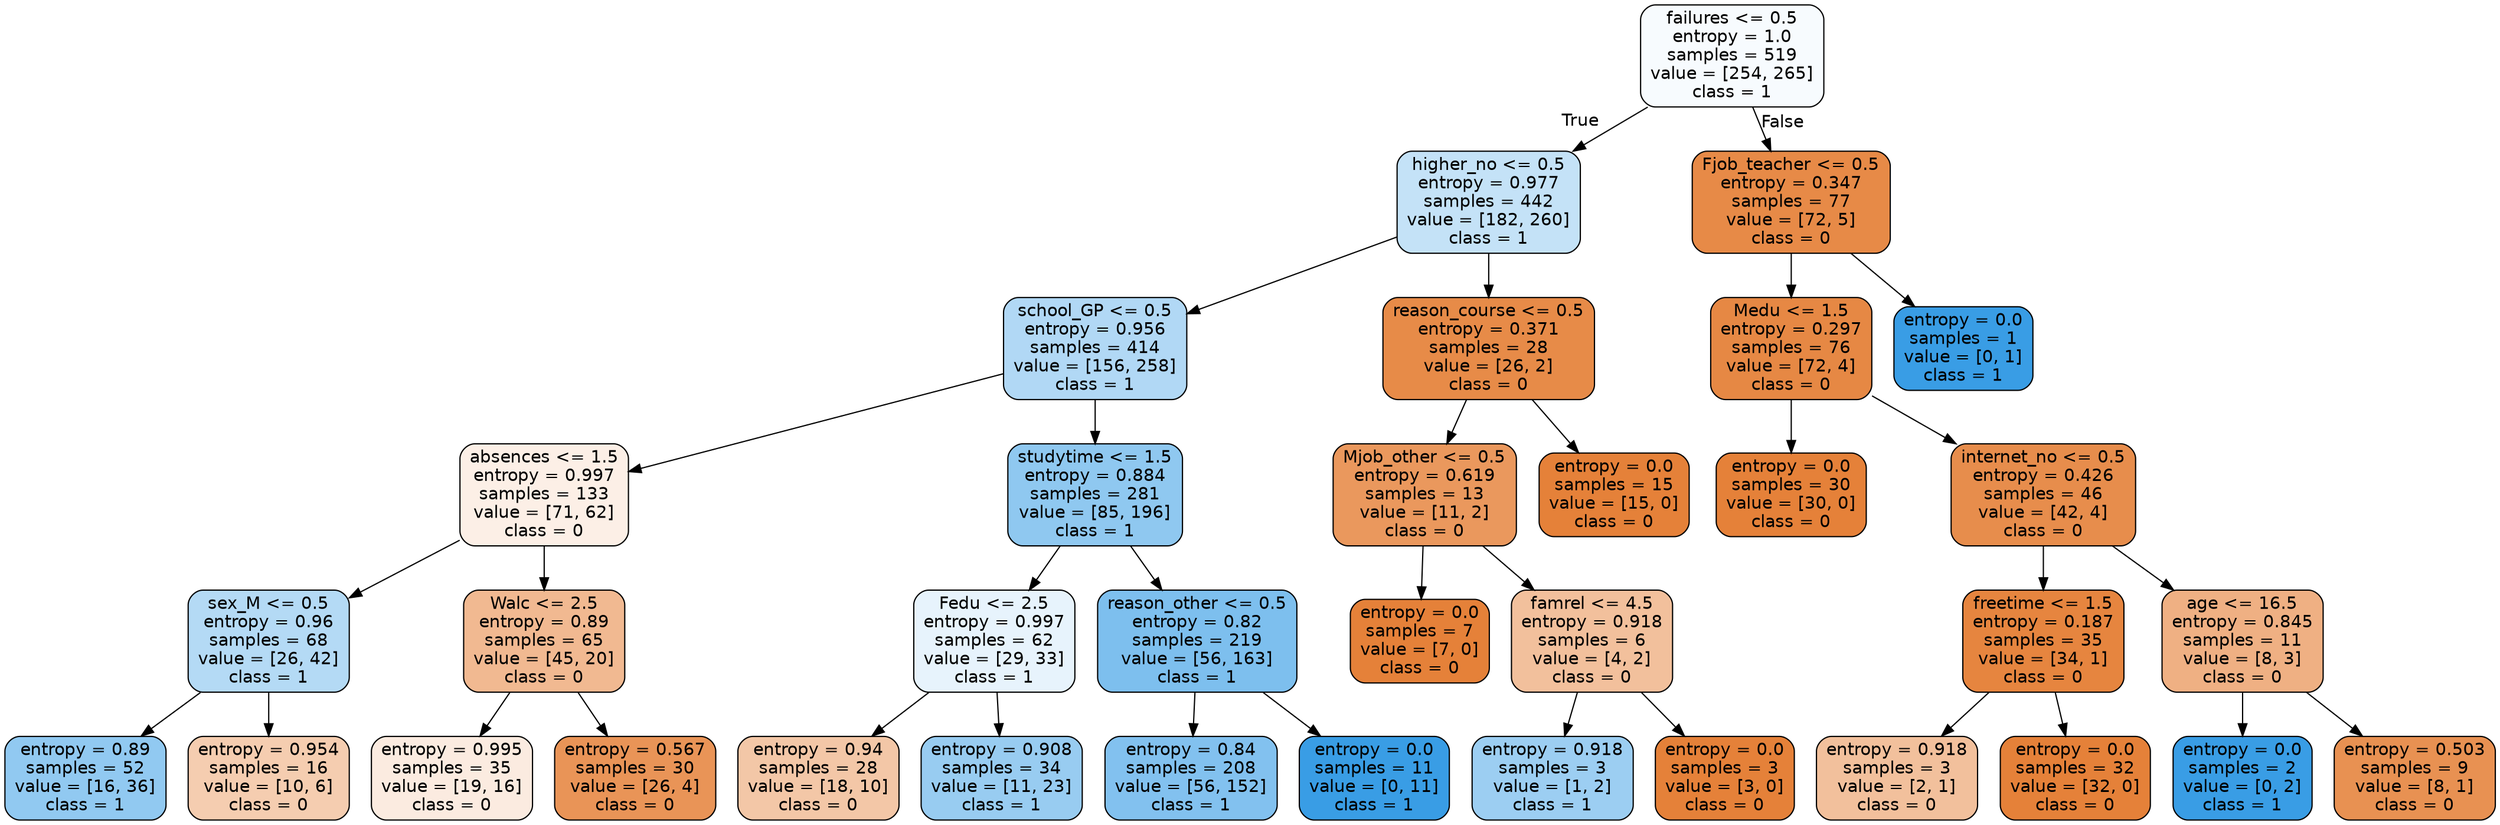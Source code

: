 digraph Tree {
node [shape=box, style="filled, rounded", color="black", fontname="helvetica"] ;
edge [fontname="helvetica"] ;
0 [label="failures <= 0.5\nentropy = 1.0\nsamples = 519\nvalue = [254, 265]\nclass = 1", fillcolor="#f7fbfe"] ;
1 [label="higher_no <= 0.5\nentropy = 0.977\nsamples = 442\nvalue = [182, 260]\nclass = 1", fillcolor="#c4e2f7"] ;
0 -> 1 [labeldistance=2.5, labelangle=45, headlabel="True"] ;
2 [label="school_GP <= 0.5\nentropy = 0.956\nsamples = 414\nvalue = [156, 258]\nclass = 1", fillcolor="#b1d8f5"] ;
1 -> 2 ;
3 [label="absences <= 1.5\nentropy = 0.997\nsamples = 133\nvalue = [71, 62]\nclass = 0", fillcolor="#fcefe6"] ;
2 -> 3 ;
4 [label="sex_M <= 0.5\nentropy = 0.96\nsamples = 68\nvalue = [26, 42]\nclass = 1", fillcolor="#b4daf5"] ;
3 -> 4 ;
5 [label="entropy = 0.89\nsamples = 52\nvalue = [16, 36]\nclass = 1", fillcolor="#91c9f1"] ;
4 -> 5 ;
6 [label="entropy = 0.954\nsamples = 16\nvalue = [10, 6]\nclass = 0", fillcolor="#f5cdb0"] ;
4 -> 6 ;
7 [label="Walc <= 2.5\nentropy = 0.89\nsamples = 65\nvalue = [45, 20]\nclass = 0", fillcolor="#f1b991"] ;
3 -> 7 ;
8 [label="entropy = 0.995\nsamples = 35\nvalue = [19, 16]\nclass = 0", fillcolor="#fbebe0"] ;
7 -> 8 ;
9 [label="entropy = 0.567\nsamples = 30\nvalue = [26, 4]\nclass = 0", fillcolor="#e99457"] ;
7 -> 9 ;
10 [label="studytime <= 1.5\nentropy = 0.884\nsamples = 281\nvalue = [85, 196]\nclass = 1", fillcolor="#8fc8f0"] ;
2 -> 10 ;
11 [label="Fedu <= 2.5\nentropy = 0.997\nsamples = 62\nvalue = [29, 33]\nclass = 1", fillcolor="#e7f3fc"] ;
10 -> 11 ;
12 [label="entropy = 0.94\nsamples = 28\nvalue = [18, 10]\nclass = 0", fillcolor="#f3c7a7"] ;
11 -> 12 ;
13 [label="entropy = 0.908\nsamples = 34\nvalue = [11, 23]\nclass = 1", fillcolor="#98ccf1"] ;
11 -> 13 ;
14 [label="reason_other <= 0.5\nentropy = 0.82\nsamples = 219\nvalue = [56, 163]\nclass = 1", fillcolor="#7dbfee"] ;
10 -> 14 ;
15 [label="entropy = 0.84\nsamples = 208\nvalue = [56, 152]\nclass = 1", fillcolor="#82c1ef"] ;
14 -> 15 ;
16 [label="entropy = 0.0\nsamples = 11\nvalue = [0, 11]\nclass = 1", fillcolor="#399de5"] ;
14 -> 16 ;
17 [label="reason_course <= 0.5\nentropy = 0.371\nsamples = 28\nvalue = [26, 2]\nclass = 0", fillcolor="#e78b48"] ;
1 -> 17 ;
18 [label="Mjob_other <= 0.5\nentropy = 0.619\nsamples = 13\nvalue = [11, 2]\nclass = 0", fillcolor="#ea985d"] ;
17 -> 18 ;
19 [label="entropy = 0.0\nsamples = 7\nvalue = [7, 0]\nclass = 0", fillcolor="#e58139"] ;
18 -> 19 ;
20 [label="famrel <= 4.5\nentropy = 0.918\nsamples = 6\nvalue = [4, 2]\nclass = 0", fillcolor="#f2c09c"] ;
18 -> 20 ;
21 [label="entropy = 0.918\nsamples = 3\nvalue = [1, 2]\nclass = 1", fillcolor="#9ccef2"] ;
20 -> 21 ;
22 [label="entropy = 0.0\nsamples = 3\nvalue = [3, 0]\nclass = 0", fillcolor="#e58139"] ;
20 -> 22 ;
23 [label="entropy = 0.0\nsamples = 15\nvalue = [15, 0]\nclass = 0", fillcolor="#e58139"] ;
17 -> 23 ;
24 [label="Fjob_teacher <= 0.5\nentropy = 0.347\nsamples = 77\nvalue = [72, 5]\nclass = 0", fillcolor="#e78a47"] ;
0 -> 24 [labeldistance=2.5, labelangle=-45, headlabel="False"] ;
25 [label="Medu <= 1.5\nentropy = 0.297\nsamples = 76\nvalue = [72, 4]\nclass = 0", fillcolor="#e68844"] ;
24 -> 25 ;
26 [label="entropy = 0.0\nsamples = 30\nvalue = [30, 0]\nclass = 0", fillcolor="#e58139"] ;
25 -> 26 ;
27 [label="internet_no <= 0.5\nentropy = 0.426\nsamples = 46\nvalue = [42, 4]\nclass = 0", fillcolor="#e78d4c"] ;
25 -> 27 ;
28 [label="freetime <= 1.5\nentropy = 0.187\nsamples = 35\nvalue = [34, 1]\nclass = 0", fillcolor="#e6853f"] ;
27 -> 28 ;
29 [label="entropy = 0.918\nsamples = 3\nvalue = [2, 1]\nclass = 0", fillcolor="#f2c09c"] ;
28 -> 29 ;
30 [label="entropy = 0.0\nsamples = 32\nvalue = [32, 0]\nclass = 0", fillcolor="#e58139"] ;
28 -> 30 ;
31 [label="age <= 16.5\nentropy = 0.845\nsamples = 11\nvalue = [8, 3]\nclass = 0", fillcolor="#efb083"] ;
27 -> 31 ;
32 [label="entropy = 0.0\nsamples = 2\nvalue = [0, 2]\nclass = 1", fillcolor="#399de5"] ;
31 -> 32 ;
33 [label="entropy = 0.503\nsamples = 9\nvalue = [8, 1]\nclass = 0", fillcolor="#e89152"] ;
31 -> 33 ;
34 [label="entropy = 0.0\nsamples = 1\nvalue = [0, 1]\nclass = 1", fillcolor="#399de5"] ;
24 -> 34 ;
}